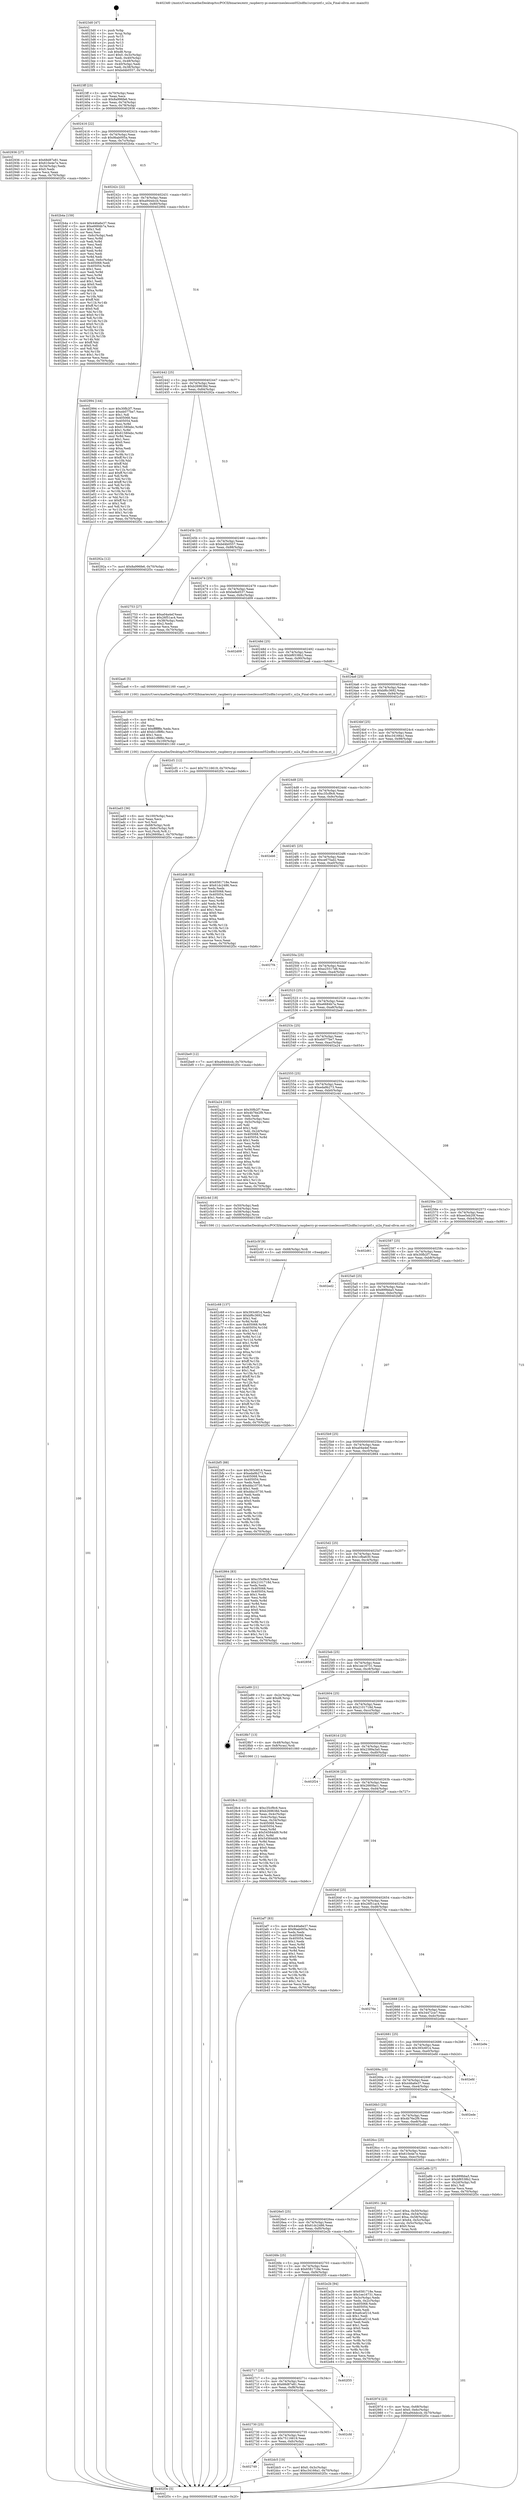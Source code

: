 digraph "0x4023d0" {
  label = "0x4023d0 (/mnt/c/Users/mathe/Desktop/tcc/POCII/binaries/extr_raspberry-pi-osexerciseslesson052xdfm1srcprintf.c_ui2a_Final-ollvm.out::main(0))"
  labelloc = "t"
  node[shape=record]

  Entry [label="",width=0.3,height=0.3,shape=circle,fillcolor=black,style=filled]
  "0x4023ff" [label="{
     0x4023ff [23]\l
     | [instrs]\l
     &nbsp;&nbsp;0x4023ff \<+3\>: mov -0x70(%rbp),%eax\l
     &nbsp;&nbsp;0x402402 \<+2\>: mov %eax,%ecx\l
     &nbsp;&nbsp;0x402404 \<+6\>: sub $0x8a996fe6,%ecx\l
     &nbsp;&nbsp;0x40240a \<+3\>: mov %eax,-0x74(%rbp)\l
     &nbsp;&nbsp;0x40240d \<+3\>: mov %ecx,-0x78(%rbp)\l
     &nbsp;&nbsp;0x402410 \<+6\>: je 0000000000402936 \<main+0x566\>\l
  }"]
  "0x402936" [label="{
     0x402936 [27]\l
     | [instrs]\l
     &nbsp;&nbsp;0x402936 \<+5\>: mov $0x68d87e81,%eax\l
     &nbsp;&nbsp;0x40293b \<+5\>: mov $0x610e4e7e,%ecx\l
     &nbsp;&nbsp;0x402940 \<+3\>: mov -0x34(%rbp),%edx\l
     &nbsp;&nbsp;0x402943 \<+3\>: cmp $0x0,%edx\l
     &nbsp;&nbsp;0x402946 \<+3\>: cmove %ecx,%eax\l
     &nbsp;&nbsp;0x402949 \<+3\>: mov %eax,-0x70(%rbp)\l
     &nbsp;&nbsp;0x40294c \<+5\>: jmp 0000000000402f3c \<main+0xb6c\>\l
  }"]
  "0x402416" [label="{
     0x402416 [22]\l
     | [instrs]\l
     &nbsp;&nbsp;0x402416 \<+5\>: jmp 000000000040241b \<main+0x4b\>\l
     &nbsp;&nbsp;0x40241b \<+3\>: mov -0x74(%rbp),%eax\l
     &nbsp;&nbsp;0x40241e \<+5\>: sub $0x9bab005a,%eax\l
     &nbsp;&nbsp;0x402423 \<+3\>: mov %eax,-0x7c(%rbp)\l
     &nbsp;&nbsp;0x402426 \<+6\>: je 0000000000402b4a \<main+0x77a\>\l
  }"]
  Exit [label="",width=0.3,height=0.3,shape=circle,fillcolor=black,style=filled,peripheries=2]
  "0x402b4a" [label="{
     0x402b4a [159]\l
     | [instrs]\l
     &nbsp;&nbsp;0x402b4a \<+5\>: mov $0x446a6e37,%eax\l
     &nbsp;&nbsp;0x402b4f \<+5\>: mov $0xe6684b7a,%ecx\l
     &nbsp;&nbsp;0x402b54 \<+2\>: mov $0x1,%dl\l
     &nbsp;&nbsp;0x402b56 \<+2\>: xor %esi,%esi\l
     &nbsp;&nbsp;0x402b58 \<+3\>: mov -0x6c(%rbp),%edi\l
     &nbsp;&nbsp;0x402b5b \<+3\>: mov %esi,%r8d\l
     &nbsp;&nbsp;0x402b5e \<+3\>: sub %edi,%r8d\l
     &nbsp;&nbsp;0x402b61 \<+2\>: mov %esi,%edi\l
     &nbsp;&nbsp;0x402b63 \<+3\>: sub $0x1,%edi\l
     &nbsp;&nbsp;0x402b66 \<+3\>: add %edi,%r8d\l
     &nbsp;&nbsp;0x402b69 \<+2\>: mov %esi,%edi\l
     &nbsp;&nbsp;0x402b6b \<+3\>: sub %r8d,%edi\l
     &nbsp;&nbsp;0x402b6e \<+3\>: mov %edi,-0x6c(%rbp)\l
     &nbsp;&nbsp;0x402b71 \<+7\>: mov 0x405068,%edi\l
     &nbsp;&nbsp;0x402b78 \<+8\>: mov 0x405054,%r8d\l
     &nbsp;&nbsp;0x402b80 \<+3\>: sub $0x1,%esi\l
     &nbsp;&nbsp;0x402b83 \<+3\>: mov %edi,%r9d\l
     &nbsp;&nbsp;0x402b86 \<+3\>: add %esi,%r9d\l
     &nbsp;&nbsp;0x402b89 \<+4\>: imul %r9d,%edi\l
     &nbsp;&nbsp;0x402b8d \<+3\>: and $0x1,%edi\l
     &nbsp;&nbsp;0x402b90 \<+3\>: cmp $0x0,%edi\l
     &nbsp;&nbsp;0x402b93 \<+4\>: sete %r10b\l
     &nbsp;&nbsp;0x402b97 \<+4\>: cmp $0xa,%r8d\l
     &nbsp;&nbsp;0x402b9b \<+4\>: setl %r11b\l
     &nbsp;&nbsp;0x402b9f \<+3\>: mov %r10b,%bl\l
     &nbsp;&nbsp;0x402ba2 \<+3\>: xor $0xff,%bl\l
     &nbsp;&nbsp;0x402ba5 \<+3\>: mov %r11b,%r14b\l
     &nbsp;&nbsp;0x402ba8 \<+4\>: xor $0xff,%r14b\l
     &nbsp;&nbsp;0x402bac \<+3\>: xor $0x0,%dl\l
     &nbsp;&nbsp;0x402baf \<+3\>: mov %bl,%r15b\l
     &nbsp;&nbsp;0x402bb2 \<+4\>: and $0x0,%r15b\l
     &nbsp;&nbsp;0x402bb6 \<+3\>: and %dl,%r10b\l
     &nbsp;&nbsp;0x402bb9 \<+3\>: mov %r14b,%r12b\l
     &nbsp;&nbsp;0x402bbc \<+4\>: and $0x0,%r12b\l
     &nbsp;&nbsp;0x402bc0 \<+3\>: and %dl,%r11b\l
     &nbsp;&nbsp;0x402bc3 \<+3\>: or %r10b,%r15b\l
     &nbsp;&nbsp;0x402bc6 \<+3\>: or %r11b,%r12b\l
     &nbsp;&nbsp;0x402bc9 \<+3\>: xor %r12b,%r15b\l
     &nbsp;&nbsp;0x402bcc \<+3\>: or %r14b,%bl\l
     &nbsp;&nbsp;0x402bcf \<+3\>: xor $0xff,%bl\l
     &nbsp;&nbsp;0x402bd2 \<+3\>: or $0x0,%dl\l
     &nbsp;&nbsp;0x402bd5 \<+2\>: and %dl,%bl\l
     &nbsp;&nbsp;0x402bd7 \<+3\>: or %bl,%r15b\l
     &nbsp;&nbsp;0x402bda \<+4\>: test $0x1,%r15b\l
     &nbsp;&nbsp;0x402bde \<+3\>: cmovne %ecx,%eax\l
     &nbsp;&nbsp;0x402be1 \<+3\>: mov %eax,-0x70(%rbp)\l
     &nbsp;&nbsp;0x402be4 \<+5\>: jmp 0000000000402f3c \<main+0xb6c\>\l
  }"]
  "0x40242c" [label="{
     0x40242c [22]\l
     | [instrs]\l
     &nbsp;&nbsp;0x40242c \<+5\>: jmp 0000000000402431 \<main+0x61\>\l
     &nbsp;&nbsp;0x402431 \<+3\>: mov -0x74(%rbp),%eax\l
     &nbsp;&nbsp;0x402434 \<+5\>: sub $0xa944dccb,%eax\l
     &nbsp;&nbsp;0x402439 \<+3\>: mov %eax,-0x80(%rbp)\l
     &nbsp;&nbsp;0x40243c \<+6\>: je 0000000000402994 \<main+0x5c4\>\l
  }"]
  "0x402749" [label="{
     0x402749\l
  }", style=dashed]
  "0x402994" [label="{
     0x402994 [144]\l
     | [instrs]\l
     &nbsp;&nbsp;0x402994 \<+5\>: mov $0x30fb2f7,%eax\l
     &nbsp;&nbsp;0x402999 \<+5\>: mov $0xeb077be7,%ecx\l
     &nbsp;&nbsp;0x40299e \<+2\>: mov $0x1,%dl\l
     &nbsp;&nbsp;0x4029a0 \<+7\>: mov 0x405068,%esi\l
     &nbsp;&nbsp;0x4029a7 \<+7\>: mov 0x405054,%edi\l
     &nbsp;&nbsp;0x4029ae \<+3\>: mov %esi,%r8d\l
     &nbsp;&nbsp;0x4029b1 \<+7\>: sub $0x61580ebc,%r8d\l
     &nbsp;&nbsp;0x4029b8 \<+4\>: sub $0x1,%r8d\l
     &nbsp;&nbsp;0x4029bc \<+7\>: add $0x61580ebc,%r8d\l
     &nbsp;&nbsp;0x4029c3 \<+4\>: imul %r8d,%esi\l
     &nbsp;&nbsp;0x4029c7 \<+3\>: and $0x1,%esi\l
     &nbsp;&nbsp;0x4029ca \<+3\>: cmp $0x0,%esi\l
     &nbsp;&nbsp;0x4029cd \<+4\>: sete %r9b\l
     &nbsp;&nbsp;0x4029d1 \<+3\>: cmp $0xa,%edi\l
     &nbsp;&nbsp;0x4029d4 \<+4\>: setl %r10b\l
     &nbsp;&nbsp;0x4029d8 \<+3\>: mov %r9b,%r11b\l
     &nbsp;&nbsp;0x4029db \<+4\>: xor $0xff,%r11b\l
     &nbsp;&nbsp;0x4029df \<+3\>: mov %r10b,%bl\l
     &nbsp;&nbsp;0x4029e2 \<+3\>: xor $0xff,%bl\l
     &nbsp;&nbsp;0x4029e5 \<+3\>: xor $0x1,%dl\l
     &nbsp;&nbsp;0x4029e8 \<+3\>: mov %r11b,%r14b\l
     &nbsp;&nbsp;0x4029eb \<+4\>: and $0xff,%r14b\l
     &nbsp;&nbsp;0x4029ef \<+3\>: and %dl,%r9b\l
     &nbsp;&nbsp;0x4029f2 \<+3\>: mov %bl,%r15b\l
     &nbsp;&nbsp;0x4029f5 \<+4\>: and $0xff,%r15b\l
     &nbsp;&nbsp;0x4029f9 \<+3\>: and %dl,%r10b\l
     &nbsp;&nbsp;0x4029fc \<+3\>: or %r9b,%r14b\l
     &nbsp;&nbsp;0x4029ff \<+3\>: or %r10b,%r15b\l
     &nbsp;&nbsp;0x402a02 \<+3\>: xor %r15b,%r14b\l
     &nbsp;&nbsp;0x402a05 \<+3\>: or %bl,%r11b\l
     &nbsp;&nbsp;0x402a08 \<+4\>: xor $0xff,%r11b\l
     &nbsp;&nbsp;0x402a0c \<+3\>: or $0x1,%dl\l
     &nbsp;&nbsp;0x402a0f \<+3\>: and %dl,%r11b\l
     &nbsp;&nbsp;0x402a12 \<+3\>: or %r11b,%r14b\l
     &nbsp;&nbsp;0x402a15 \<+4\>: test $0x1,%r14b\l
     &nbsp;&nbsp;0x402a19 \<+3\>: cmovne %ecx,%eax\l
     &nbsp;&nbsp;0x402a1c \<+3\>: mov %eax,-0x70(%rbp)\l
     &nbsp;&nbsp;0x402a1f \<+5\>: jmp 0000000000402f3c \<main+0xb6c\>\l
  }"]
  "0x402442" [label="{
     0x402442 [25]\l
     | [instrs]\l
     &nbsp;&nbsp;0x402442 \<+5\>: jmp 0000000000402447 \<main+0x77\>\l
     &nbsp;&nbsp;0x402447 \<+3\>: mov -0x74(%rbp),%eax\l
     &nbsp;&nbsp;0x40244a \<+5\>: sub $0xb269638d,%eax\l
     &nbsp;&nbsp;0x40244f \<+6\>: mov %eax,-0x84(%rbp)\l
     &nbsp;&nbsp;0x402455 \<+6\>: je 000000000040292a \<main+0x55a\>\l
  }"]
  "0x402dc5" [label="{
     0x402dc5 [19]\l
     | [instrs]\l
     &nbsp;&nbsp;0x402dc5 \<+7\>: movl $0x0,-0x3c(%rbp)\l
     &nbsp;&nbsp;0x402dcc \<+7\>: movl $0xc34166a1,-0x70(%rbp)\l
     &nbsp;&nbsp;0x402dd3 \<+5\>: jmp 0000000000402f3c \<main+0xb6c\>\l
  }"]
  "0x40292a" [label="{
     0x40292a [12]\l
     | [instrs]\l
     &nbsp;&nbsp;0x40292a \<+7\>: movl $0x8a996fe6,-0x70(%rbp)\l
     &nbsp;&nbsp;0x402931 \<+5\>: jmp 0000000000402f3c \<main+0xb6c\>\l
  }"]
  "0x40245b" [label="{
     0x40245b [25]\l
     | [instrs]\l
     &nbsp;&nbsp;0x40245b \<+5\>: jmp 0000000000402460 \<main+0x90\>\l
     &nbsp;&nbsp;0x402460 \<+3\>: mov -0x74(%rbp),%eax\l
     &nbsp;&nbsp;0x402463 \<+5\>: sub $0xbd4b0557,%eax\l
     &nbsp;&nbsp;0x402468 \<+6\>: mov %eax,-0x88(%rbp)\l
     &nbsp;&nbsp;0x40246e \<+6\>: je 0000000000402753 \<main+0x383\>\l
  }"]
  "0x402730" [label="{
     0x402730 [25]\l
     | [instrs]\l
     &nbsp;&nbsp;0x402730 \<+5\>: jmp 0000000000402735 \<main+0x365\>\l
     &nbsp;&nbsp;0x402735 \<+3\>: mov -0x74(%rbp),%eax\l
     &nbsp;&nbsp;0x402738 \<+5\>: sub $0x75116619,%eax\l
     &nbsp;&nbsp;0x40273d \<+6\>: mov %eax,-0xfc(%rbp)\l
     &nbsp;&nbsp;0x402743 \<+6\>: je 0000000000402dc5 \<main+0x9f5\>\l
  }"]
  "0x402753" [label="{
     0x402753 [27]\l
     | [instrs]\l
     &nbsp;&nbsp;0x402753 \<+5\>: mov $0xa04a4ef,%eax\l
     &nbsp;&nbsp;0x402758 \<+5\>: mov $0x26f51ac4,%ecx\l
     &nbsp;&nbsp;0x40275d \<+3\>: mov -0x38(%rbp),%edx\l
     &nbsp;&nbsp;0x402760 \<+3\>: cmp $0x2,%edx\l
     &nbsp;&nbsp;0x402763 \<+3\>: cmovne %ecx,%eax\l
     &nbsp;&nbsp;0x402766 \<+3\>: mov %eax,-0x70(%rbp)\l
     &nbsp;&nbsp;0x402769 \<+5\>: jmp 0000000000402f3c \<main+0xb6c\>\l
  }"]
  "0x402474" [label="{
     0x402474 [25]\l
     | [instrs]\l
     &nbsp;&nbsp;0x402474 \<+5\>: jmp 0000000000402479 \<main+0xa9\>\l
     &nbsp;&nbsp;0x402479 \<+3\>: mov -0x74(%rbp),%eax\l
     &nbsp;&nbsp;0x40247c \<+5\>: sub $0xbefed537,%eax\l
     &nbsp;&nbsp;0x402481 \<+6\>: mov %eax,-0x8c(%rbp)\l
     &nbsp;&nbsp;0x402487 \<+6\>: je 0000000000402d09 \<main+0x939\>\l
  }"]
  "0x402f3c" [label="{
     0x402f3c [5]\l
     | [instrs]\l
     &nbsp;&nbsp;0x402f3c \<+5\>: jmp 00000000004023ff \<main+0x2f\>\l
  }"]
  "0x4023d0" [label="{
     0x4023d0 [47]\l
     | [instrs]\l
     &nbsp;&nbsp;0x4023d0 \<+1\>: push %rbp\l
     &nbsp;&nbsp;0x4023d1 \<+3\>: mov %rsp,%rbp\l
     &nbsp;&nbsp;0x4023d4 \<+2\>: push %r15\l
     &nbsp;&nbsp;0x4023d6 \<+2\>: push %r14\l
     &nbsp;&nbsp;0x4023d8 \<+2\>: push %r13\l
     &nbsp;&nbsp;0x4023da \<+2\>: push %r12\l
     &nbsp;&nbsp;0x4023dc \<+1\>: push %rbx\l
     &nbsp;&nbsp;0x4023dd \<+7\>: sub $0xd8,%rsp\l
     &nbsp;&nbsp;0x4023e4 \<+7\>: movl $0x0,-0x3c(%rbp)\l
     &nbsp;&nbsp;0x4023eb \<+3\>: mov %edi,-0x40(%rbp)\l
     &nbsp;&nbsp;0x4023ee \<+4\>: mov %rsi,-0x48(%rbp)\l
     &nbsp;&nbsp;0x4023f2 \<+3\>: mov -0x40(%rbp),%edi\l
     &nbsp;&nbsp;0x4023f5 \<+3\>: mov %edi,-0x38(%rbp)\l
     &nbsp;&nbsp;0x4023f8 \<+7\>: movl $0xbd4b0557,-0x70(%rbp)\l
  }"]
  "0x402cfd" [label="{
     0x402cfd\l
  }", style=dashed]
  "0x402d09" [label="{
     0x402d09\l
  }", style=dashed]
  "0x40248d" [label="{
     0x40248d [25]\l
     | [instrs]\l
     &nbsp;&nbsp;0x40248d \<+5\>: jmp 0000000000402492 \<main+0xc2\>\l
     &nbsp;&nbsp;0x402492 \<+3\>: mov -0x74(%rbp),%eax\l
     &nbsp;&nbsp;0x402495 \<+5\>: sub $0xbf6538b2,%eax\l
     &nbsp;&nbsp;0x40249a \<+6\>: mov %eax,-0x90(%rbp)\l
     &nbsp;&nbsp;0x4024a0 \<+6\>: je 0000000000402aa6 \<main+0x6d6\>\l
  }"]
  "0x402717" [label="{
     0x402717 [25]\l
     | [instrs]\l
     &nbsp;&nbsp;0x402717 \<+5\>: jmp 000000000040271c \<main+0x34c\>\l
     &nbsp;&nbsp;0x40271c \<+3\>: mov -0x74(%rbp),%eax\l
     &nbsp;&nbsp;0x40271f \<+5\>: sub $0x68d87e81,%eax\l
     &nbsp;&nbsp;0x402724 \<+6\>: mov %eax,-0xf8(%rbp)\l
     &nbsp;&nbsp;0x40272a \<+6\>: je 0000000000402cfd \<main+0x92d\>\l
  }"]
  "0x402aa6" [label="{
     0x402aa6 [5]\l
     | [instrs]\l
     &nbsp;&nbsp;0x402aa6 \<+5\>: call 0000000000401160 \<next_i\>\l
     | [calls]\l
     &nbsp;&nbsp;0x401160 \{100\} (/mnt/c/Users/mathe/Desktop/tcc/POCII/binaries/extr_raspberry-pi-osexerciseslesson052xdfm1srcprintf.c_ui2a_Final-ollvm.out::next_i)\l
  }"]
  "0x4024a6" [label="{
     0x4024a6 [25]\l
     | [instrs]\l
     &nbsp;&nbsp;0x4024a6 \<+5\>: jmp 00000000004024ab \<main+0xdb\>\l
     &nbsp;&nbsp;0x4024ab \<+3\>: mov -0x74(%rbp),%eax\l
     &nbsp;&nbsp;0x4024ae \<+5\>: sub $0xbf6c3692,%eax\l
     &nbsp;&nbsp;0x4024b3 \<+6\>: mov %eax,-0x94(%rbp)\l
     &nbsp;&nbsp;0x4024b9 \<+6\>: je 0000000000402cf1 \<main+0x921\>\l
  }"]
  "0x402f35" [label="{
     0x402f35\l
  }", style=dashed]
  "0x402cf1" [label="{
     0x402cf1 [12]\l
     | [instrs]\l
     &nbsp;&nbsp;0x402cf1 \<+7\>: movl $0x75116619,-0x70(%rbp)\l
     &nbsp;&nbsp;0x402cf8 \<+5\>: jmp 0000000000402f3c \<main+0xb6c\>\l
  }"]
  "0x4024bf" [label="{
     0x4024bf [25]\l
     | [instrs]\l
     &nbsp;&nbsp;0x4024bf \<+5\>: jmp 00000000004024c4 \<main+0xf4\>\l
     &nbsp;&nbsp;0x4024c4 \<+3\>: mov -0x74(%rbp),%eax\l
     &nbsp;&nbsp;0x4024c7 \<+5\>: sub $0xc34166a1,%eax\l
     &nbsp;&nbsp;0x4024cc \<+6\>: mov %eax,-0x98(%rbp)\l
     &nbsp;&nbsp;0x4024d2 \<+6\>: je 0000000000402dd8 \<main+0xa08\>\l
  }"]
  "0x4026fe" [label="{
     0x4026fe [25]\l
     | [instrs]\l
     &nbsp;&nbsp;0x4026fe \<+5\>: jmp 0000000000402703 \<main+0x333\>\l
     &nbsp;&nbsp;0x402703 \<+3\>: mov -0x74(%rbp),%eax\l
     &nbsp;&nbsp;0x402706 \<+5\>: sub $0x6581718e,%eax\l
     &nbsp;&nbsp;0x40270b \<+6\>: mov %eax,-0xf4(%rbp)\l
     &nbsp;&nbsp;0x402711 \<+6\>: je 0000000000402f35 \<main+0xb65\>\l
  }"]
  "0x402dd8" [label="{
     0x402dd8 [83]\l
     | [instrs]\l
     &nbsp;&nbsp;0x402dd8 \<+5\>: mov $0x6581718e,%eax\l
     &nbsp;&nbsp;0x402ddd \<+5\>: mov $0x61dc2486,%ecx\l
     &nbsp;&nbsp;0x402de2 \<+2\>: xor %edx,%edx\l
     &nbsp;&nbsp;0x402de4 \<+7\>: mov 0x405068,%esi\l
     &nbsp;&nbsp;0x402deb \<+7\>: mov 0x405054,%edi\l
     &nbsp;&nbsp;0x402df2 \<+3\>: sub $0x1,%edx\l
     &nbsp;&nbsp;0x402df5 \<+3\>: mov %esi,%r8d\l
     &nbsp;&nbsp;0x402df8 \<+3\>: add %edx,%r8d\l
     &nbsp;&nbsp;0x402dfb \<+4\>: imul %r8d,%esi\l
     &nbsp;&nbsp;0x402dff \<+3\>: and $0x1,%esi\l
     &nbsp;&nbsp;0x402e02 \<+3\>: cmp $0x0,%esi\l
     &nbsp;&nbsp;0x402e05 \<+4\>: sete %r9b\l
     &nbsp;&nbsp;0x402e09 \<+3\>: cmp $0xa,%edi\l
     &nbsp;&nbsp;0x402e0c \<+4\>: setl %r10b\l
     &nbsp;&nbsp;0x402e10 \<+3\>: mov %r9b,%r11b\l
     &nbsp;&nbsp;0x402e13 \<+3\>: and %r10b,%r11b\l
     &nbsp;&nbsp;0x402e16 \<+3\>: xor %r10b,%r9b\l
     &nbsp;&nbsp;0x402e19 \<+3\>: or %r9b,%r11b\l
     &nbsp;&nbsp;0x402e1c \<+4\>: test $0x1,%r11b\l
     &nbsp;&nbsp;0x402e20 \<+3\>: cmovne %ecx,%eax\l
     &nbsp;&nbsp;0x402e23 \<+3\>: mov %eax,-0x70(%rbp)\l
     &nbsp;&nbsp;0x402e26 \<+5\>: jmp 0000000000402f3c \<main+0xb6c\>\l
  }"]
  "0x4024d8" [label="{
     0x4024d8 [25]\l
     | [instrs]\l
     &nbsp;&nbsp;0x4024d8 \<+5\>: jmp 00000000004024dd \<main+0x10d\>\l
     &nbsp;&nbsp;0x4024dd \<+3\>: mov -0x74(%rbp),%eax\l
     &nbsp;&nbsp;0x4024e0 \<+5\>: sub $0xc35cf9c6,%eax\l
     &nbsp;&nbsp;0x4024e5 \<+6\>: mov %eax,-0x9c(%rbp)\l
     &nbsp;&nbsp;0x4024eb \<+6\>: je 0000000000402eb6 \<main+0xae6\>\l
  }"]
  "0x402e2b" [label="{
     0x402e2b [94]\l
     | [instrs]\l
     &nbsp;&nbsp;0x402e2b \<+5\>: mov $0x6581718e,%eax\l
     &nbsp;&nbsp;0x402e30 \<+5\>: mov $0x1ee16731,%ecx\l
     &nbsp;&nbsp;0x402e35 \<+3\>: mov -0x3c(%rbp),%edx\l
     &nbsp;&nbsp;0x402e38 \<+3\>: mov %edx,-0x2c(%rbp)\l
     &nbsp;&nbsp;0x402e3b \<+7\>: mov 0x405068,%edx\l
     &nbsp;&nbsp;0x402e42 \<+7\>: mov 0x405054,%esi\l
     &nbsp;&nbsp;0x402e49 \<+2\>: mov %edx,%edi\l
     &nbsp;&nbsp;0x402e4b \<+6\>: add $0xa6caf21d,%edi\l
     &nbsp;&nbsp;0x402e51 \<+3\>: sub $0x1,%edi\l
     &nbsp;&nbsp;0x402e54 \<+6\>: sub $0xa6caf21d,%edi\l
     &nbsp;&nbsp;0x402e5a \<+3\>: imul %edi,%edx\l
     &nbsp;&nbsp;0x402e5d \<+3\>: and $0x1,%edx\l
     &nbsp;&nbsp;0x402e60 \<+3\>: cmp $0x0,%edx\l
     &nbsp;&nbsp;0x402e63 \<+4\>: sete %r8b\l
     &nbsp;&nbsp;0x402e67 \<+3\>: cmp $0xa,%esi\l
     &nbsp;&nbsp;0x402e6a \<+4\>: setl %r9b\l
     &nbsp;&nbsp;0x402e6e \<+3\>: mov %r8b,%r10b\l
     &nbsp;&nbsp;0x402e71 \<+3\>: and %r9b,%r10b\l
     &nbsp;&nbsp;0x402e74 \<+3\>: xor %r9b,%r8b\l
     &nbsp;&nbsp;0x402e77 \<+3\>: or %r8b,%r10b\l
     &nbsp;&nbsp;0x402e7a \<+4\>: test $0x1,%r10b\l
     &nbsp;&nbsp;0x402e7e \<+3\>: cmovne %ecx,%eax\l
     &nbsp;&nbsp;0x402e81 \<+3\>: mov %eax,-0x70(%rbp)\l
     &nbsp;&nbsp;0x402e84 \<+5\>: jmp 0000000000402f3c \<main+0xb6c\>\l
  }"]
  "0x402eb6" [label="{
     0x402eb6\l
  }", style=dashed]
  "0x4024f1" [label="{
     0x4024f1 [25]\l
     | [instrs]\l
     &nbsp;&nbsp;0x4024f1 \<+5\>: jmp 00000000004024f6 \<main+0x126\>\l
     &nbsp;&nbsp;0x4024f6 \<+3\>: mov -0x74(%rbp),%eax\l
     &nbsp;&nbsp;0x4024f9 \<+5\>: sub $0xce675ad2,%eax\l
     &nbsp;&nbsp;0x4024fe \<+6\>: mov %eax,-0xa0(%rbp)\l
     &nbsp;&nbsp;0x402504 \<+6\>: je 00000000004027f4 \<main+0x424\>\l
  }"]
  "0x402c68" [label="{
     0x402c68 [137]\l
     | [instrs]\l
     &nbsp;&nbsp;0x402c68 \<+5\>: mov $0x393c6f14,%edx\l
     &nbsp;&nbsp;0x402c6d \<+5\>: mov $0xbf6c3692,%esi\l
     &nbsp;&nbsp;0x402c72 \<+2\>: mov $0x1,%al\l
     &nbsp;&nbsp;0x402c74 \<+3\>: xor %r8d,%r8d\l
     &nbsp;&nbsp;0x402c77 \<+8\>: mov 0x405068,%r9d\l
     &nbsp;&nbsp;0x402c7f \<+8\>: mov 0x405054,%r10d\l
     &nbsp;&nbsp;0x402c87 \<+4\>: sub $0x1,%r8d\l
     &nbsp;&nbsp;0x402c8b \<+3\>: mov %r9d,%r11d\l
     &nbsp;&nbsp;0x402c8e \<+3\>: add %r8d,%r11d\l
     &nbsp;&nbsp;0x402c91 \<+4\>: imul %r11d,%r9d\l
     &nbsp;&nbsp;0x402c95 \<+4\>: and $0x1,%r9d\l
     &nbsp;&nbsp;0x402c99 \<+4\>: cmp $0x0,%r9d\l
     &nbsp;&nbsp;0x402c9d \<+3\>: sete %bl\l
     &nbsp;&nbsp;0x402ca0 \<+4\>: cmp $0xa,%r10d\l
     &nbsp;&nbsp;0x402ca4 \<+4\>: setl %r14b\l
     &nbsp;&nbsp;0x402ca8 \<+3\>: mov %bl,%r15b\l
     &nbsp;&nbsp;0x402cab \<+4\>: xor $0xff,%r15b\l
     &nbsp;&nbsp;0x402caf \<+3\>: mov %r14b,%r12b\l
     &nbsp;&nbsp;0x402cb2 \<+4\>: xor $0xff,%r12b\l
     &nbsp;&nbsp;0x402cb6 \<+2\>: xor $0x1,%al\l
     &nbsp;&nbsp;0x402cb8 \<+3\>: mov %r15b,%r13b\l
     &nbsp;&nbsp;0x402cbb \<+4\>: and $0xff,%r13b\l
     &nbsp;&nbsp;0x402cbf \<+2\>: and %al,%bl\l
     &nbsp;&nbsp;0x402cc1 \<+3\>: mov %r12b,%cl\l
     &nbsp;&nbsp;0x402cc4 \<+3\>: and $0xff,%cl\l
     &nbsp;&nbsp;0x402cc7 \<+3\>: and %al,%r14b\l
     &nbsp;&nbsp;0x402cca \<+3\>: or %bl,%r13b\l
     &nbsp;&nbsp;0x402ccd \<+3\>: or %r14b,%cl\l
     &nbsp;&nbsp;0x402cd0 \<+3\>: xor %cl,%r13b\l
     &nbsp;&nbsp;0x402cd3 \<+3\>: or %r12b,%r15b\l
     &nbsp;&nbsp;0x402cd6 \<+4\>: xor $0xff,%r15b\l
     &nbsp;&nbsp;0x402cda \<+2\>: or $0x1,%al\l
     &nbsp;&nbsp;0x402cdc \<+3\>: and %al,%r15b\l
     &nbsp;&nbsp;0x402cdf \<+3\>: or %r15b,%r13b\l
     &nbsp;&nbsp;0x402ce2 \<+4\>: test $0x1,%r13b\l
     &nbsp;&nbsp;0x402ce6 \<+3\>: cmovne %esi,%edx\l
     &nbsp;&nbsp;0x402ce9 \<+3\>: mov %edx,-0x70(%rbp)\l
     &nbsp;&nbsp;0x402cec \<+5\>: jmp 0000000000402f3c \<main+0xb6c\>\l
  }"]
  "0x4027f4" [label="{
     0x4027f4\l
  }", style=dashed]
  "0x40250a" [label="{
     0x40250a [25]\l
     | [instrs]\l
     &nbsp;&nbsp;0x40250a \<+5\>: jmp 000000000040250f \<main+0x13f\>\l
     &nbsp;&nbsp;0x40250f \<+3\>: mov -0x74(%rbp),%eax\l
     &nbsp;&nbsp;0x402512 \<+5\>: sub $0xe25517d6,%eax\l
     &nbsp;&nbsp;0x402517 \<+6\>: mov %eax,-0xa4(%rbp)\l
     &nbsp;&nbsp;0x40251d \<+6\>: je 0000000000402db9 \<main+0x9e9\>\l
  }"]
  "0x402c5f" [label="{
     0x402c5f [9]\l
     | [instrs]\l
     &nbsp;&nbsp;0x402c5f \<+4\>: mov -0x68(%rbp),%rdi\l
     &nbsp;&nbsp;0x402c63 \<+5\>: call 0000000000401030 \<free@plt\>\l
     | [calls]\l
     &nbsp;&nbsp;0x401030 \{1\} (unknown)\l
  }"]
  "0x402db9" [label="{
     0x402db9\l
  }", style=dashed]
  "0x402523" [label="{
     0x402523 [25]\l
     | [instrs]\l
     &nbsp;&nbsp;0x402523 \<+5\>: jmp 0000000000402528 \<main+0x158\>\l
     &nbsp;&nbsp;0x402528 \<+3\>: mov -0x74(%rbp),%eax\l
     &nbsp;&nbsp;0x40252b \<+5\>: sub $0xe6684b7a,%eax\l
     &nbsp;&nbsp;0x402530 \<+6\>: mov %eax,-0xa8(%rbp)\l
     &nbsp;&nbsp;0x402536 \<+6\>: je 0000000000402be9 \<main+0x819\>\l
  }"]
  "0x402ad3" [label="{
     0x402ad3 [36]\l
     | [instrs]\l
     &nbsp;&nbsp;0x402ad3 \<+6\>: mov -0x100(%rbp),%ecx\l
     &nbsp;&nbsp;0x402ad9 \<+3\>: imul %eax,%ecx\l
     &nbsp;&nbsp;0x402adc \<+3\>: mov %cl,%sil\l
     &nbsp;&nbsp;0x402adf \<+4\>: mov -0x68(%rbp),%rdi\l
     &nbsp;&nbsp;0x402ae3 \<+4\>: movslq -0x6c(%rbp),%r8\l
     &nbsp;&nbsp;0x402ae7 \<+4\>: mov %sil,(%rdi,%r8,1)\l
     &nbsp;&nbsp;0x402aeb \<+7\>: movl $0x2660fac1,-0x70(%rbp)\l
     &nbsp;&nbsp;0x402af2 \<+5\>: jmp 0000000000402f3c \<main+0xb6c\>\l
  }"]
  "0x402be9" [label="{
     0x402be9 [12]\l
     | [instrs]\l
     &nbsp;&nbsp;0x402be9 \<+7\>: movl $0xa944dccb,-0x70(%rbp)\l
     &nbsp;&nbsp;0x402bf0 \<+5\>: jmp 0000000000402f3c \<main+0xb6c\>\l
  }"]
  "0x40253c" [label="{
     0x40253c [25]\l
     | [instrs]\l
     &nbsp;&nbsp;0x40253c \<+5\>: jmp 0000000000402541 \<main+0x171\>\l
     &nbsp;&nbsp;0x402541 \<+3\>: mov -0x74(%rbp),%eax\l
     &nbsp;&nbsp;0x402544 \<+5\>: sub $0xeb077be7,%eax\l
     &nbsp;&nbsp;0x402549 \<+6\>: mov %eax,-0xac(%rbp)\l
     &nbsp;&nbsp;0x40254f \<+6\>: je 0000000000402a24 \<main+0x654\>\l
  }"]
  "0x402aab" [label="{
     0x402aab [40]\l
     | [instrs]\l
     &nbsp;&nbsp;0x402aab \<+5\>: mov $0x2,%ecx\l
     &nbsp;&nbsp;0x402ab0 \<+1\>: cltd\l
     &nbsp;&nbsp;0x402ab1 \<+2\>: idiv %ecx\l
     &nbsp;&nbsp;0x402ab3 \<+6\>: imul $0xfffffffe,%edx,%ecx\l
     &nbsp;&nbsp;0x402ab9 \<+6\>: add $0xb1cf8f6c,%ecx\l
     &nbsp;&nbsp;0x402abf \<+3\>: add $0x1,%ecx\l
     &nbsp;&nbsp;0x402ac2 \<+6\>: sub $0xb1cf8f6c,%ecx\l
     &nbsp;&nbsp;0x402ac8 \<+6\>: mov %ecx,-0x100(%rbp)\l
     &nbsp;&nbsp;0x402ace \<+5\>: call 0000000000401160 \<next_i\>\l
     | [calls]\l
     &nbsp;&nbsp;0x401160 \{100\} (/mnt/c/Users/mathe/Desktop/tcc/POCII/binaries/extr_raspberry-pi-osexerciseslesson052xdfm1srcprintf.c_ui2a_Final-ollvm.out::next_i)\l
  }"]
  "0x402a24" [label="{
     0x402a24 [103]\l
     | [instrs]\l
     &nbsp;&nbsp;0x402a24 \<+5\>: mov $0x30fb2f7,%eax\l
     &nbsp;&nbsp;0x402a29 \<+5\>: mov $0x4b76e2f9,%ecx\l
     &nbsp;&nbsp;0x402a2e \<+2\>: xor %edx,%edx\l
     &nbsp;&nbsp;0x402a30 \<+3\>: mov -0x6c(%rbp),%esi\l
     &nbsp;&nbsp;0x402a33 \<+3\>: cmp -0x5c(%rbp),%esi\l
     &nbsp;&nbsp;0x402a36 \<+4\>: setl %dil\l
     &nbsp;&nbsp;0x402a3a \<+4\>: and $0x1,%dil\l
     &nbsp;&nbsp;0x402a3e \<+4\>: mov %dil,-0x2d(%rbp)\l
     &nbsp;&nbsp;0x402a42 \<+7\>: mov 0x405068,%esi\l
     &nbsp;&nbsp;0x402a49 \<+8\>: mov 0x405054,%r8d\l
     &nbsp;&nbsp;0x402a51 \<+3\>: sub $0x1,%edx\l
     &nbsp;&nbsp;0x402a54 \<+3\>: mov %esi,%r9d\l
     &nbsp;&nbsp;0x402a57 \<+3\>: add %edx,%r9d\l
     &nbsp;&nbsp;0x402a5a \<+4\>: imul %r9d,%esi\l
     &nbsp;&nbsp;0x402a5e \<+3\>: and $0x1,%esi\l
     &nbsp;&nbsp;0x402a61 \<+3\>: cmp $0x0,%esi\l
     &nbsp;&nbsp;0x402a64 \<+4\>: sete %dil\l
     &nbsp;&nbsp;0x402a68 \<+4\>: cmp $0xa,%r8d\l
     &nbsp;&nbsp;0x402a6c \<+4\>: setl %r10b\l
     &nbsp;&nbsp;0x402a70 \<+3\>: mov %dil,%r11b\l
     &nbsp;&nbsp;0x402a73 \<+3\>: and %r10b,%r11b\l
     &nbsp;&nbsp;0x402a76 \<+3\>: xor %r10b,%dil\l
     &nbsp;&nbsp;0x402a79 \<+3\>: or %dil,%r11b\l
     &nbsp;&nbsp;0x402a7c \<+4\>: test $0x1,%r11b\l
     &nbsp;&nbsp;0x402a80 \<+3\>: cmovne %ecx,%eax\l
     &nbsp;&nbsp;0x402a83 \<+3\>: mov %eax,-0x70(%rbp)\l
     &nbsp;&nbsp;0x402a86 \<+5\>: jmp 0000000000402f3c \<main+0xb6c\>\l
  }"]
  "0x402555" [label="{
     0x402555 [25]\l
     | [instrs]\l
     &nbsp;&nbsp;0x402555 \<+5\>: jmp 000000000040255a \<main+0x18a\>\l
     &nbsp;&nbsp;0x40255a \<+3\>: mov -0x74(%rbp),%eax\l
     &nbsp;&nbsp;0x40255d \<+5\>: sub $0xeda9b273,%eax\l
     &nbsp;&nbsp;0x402562 \<+6\>: mov %eax,-0xb0(%rbp)\l
     &nbsp;&nbsp;0x402568 \<+6\>: je 0000000000402c4d \<main+0x87d\>\l
  }"]
  "0x40297d" [label="{
     0x40297d [23]\l
     | [instrs]\l
     &nbsp;&nbsp;0x40297d \<+4\>: mov %rax,-0x68(%rbp)\l
     &nbsp;&nbsp;0x402981 \<+7\>: movl $0x0,-0x6c(%rbp)\l
     &nbsp;&nbsp;0x402988 \<+7\>: movl $0xa944dccb,-0x70(%rbp)\l
     &nbsp;&nbsp;0x40298f \<+5\>: jmp 0000000000402f3c \<main+0xb6c\>\l
  }"]
  "0x402c4d" [label="{
     0x402c4d [18]\l
     | [instrs]\l
     &nbsp;&nbsp;0x402c4d \<+3\>: mov -0x50(%rbp),%edi\l
     &nbsp;&nbsp;0x402c50 \<+3\>: mov -0x54(%rbp),%esi\l
     &nbsp;&nbsp;0x402c53 \<+3\>: mov -0x58(%rbp),%edx\l
     &nbsp;&nbsp;0x402c56 \<+4\>: mov -0x68(%rbp),%rcx\l
     &nbsp;&nbsp;0x402c5a \<+5\>: call 0000000000401590 \<ui2a\>\l
     | [calls]\l
     &nbsp;&nbsp;0x401590 \{1\} (/mnt/c/Users/mathe/Desktop/tcc/POCII/binaries/extr_raspberry-pi-osexerciseslesson052xdfm1srcprintf.c_ui2a_Final-ollvm.out::ui2a)\l
  }"]
  "0x40256e" [label="{
     0x40256e [25]\l
     | [instrs]\l
     &nbsp;&nbsp;0x40256e \<+5\>: jmp 0000000000402573 \<main+0x1a3\>\l
     &nbsp;&nbsp;0x402573 \<+3\>: mov -0x74(%rbp),%eax\l
     &nbsp;&nbsp;0x402576 \<+5\>: sub $0xee5eb20f,%eax\l
     &nbsp;&nbsp;0x40257b \<+6\>: mov %eax,-0xb4(%rbp)\l
     &nbsp;&nbsp;0x402581 \<+6\>: je 0000000000402d61 \<main+0x991\>\l
  }"]
  "0x4026e5" [label="{
     0x4026e5 [25]\l
     | [instrs]\l
     &nbsp;&nbsp;0x4026e5 \<+5\>: jmp 00000000004026ea \<main+0x31a\>\l
     &nbsp;&nbsp;0x4026ea \<+3\>: mov -0x74(%rbp),%eax\l
     &nbsp;&nbsp;0x4026ed \<+5\>: sub $0x61dc2486,%eax\l
     &nbsp;&nbsp;0x4026f2 \<+6\>: mov %eax,-0xf0(%rbp)\l
     &nbsp;&nbsp;0x4026f8 \<+6\>: je 0000000000402e2b \<main+0xa5b\>\l
  }"]
  "0x402d61" [label="{
     0x402d61\l
  }", style=dashed]
  "0x402587" [label="{
     0x402587 [25]\l
     | [instrs]\l
     &nbsp;&nbsp;0x402587 \<+5\>: jmp 000000000040258c \<main+0x1bc\>\l
     &nbsp;&nbsp;0x40258c \<+3\>: mov -0x74(%rbp),%eax\l
     &nbsp;&nbsp;0x40258f \<+5\>: sub $0x30fb2f7,%eax\l
     &nbsp;&nbsp;0x402594 \<+6\>: mov %eax,-0xb8(%rbp)\l
     &nbsp;&nbsp;0x40259a \<+6\>: je 0000000000402ed2 \<main+0xb02\>\l
  }"]
  "0x402951" [label="{
     0x402951 [44]\l
     | [instrs]\l
     &nbsp;&nbsp;0x402951 \<+7\>: movl $0xa,-0x50(%rbp)\l
     &nbsp;&nbsp;0x402958 \<+7\>: movl $0xa,-0x54(%rbp)\l
     &nbsp;&nbsp;0x40295f \<+7\>: movl $0xa,-0x58(%rbp)\l
     &nbsp;&nbsp;0x402966 \<+7\>: movl $0x64,-0x5c(%rbp)\l
     &nbsp;&nbsp;0x40296d \<+4\>: movslq -0x5c(%rbp),%rax\l
     &nbsp;&nbsp;0x402971 \<+4\>: shl $0x0,%rax\l
     &nbsp;&nbsp;0x402975 \<+3\>: mov %rax,%rdi\l
     &nbsp;&nbsp;0x402978 \<+5\>: call 0000000000401050 \<malloc@plt\>\l
     | [calls]\l
     &nbsp;&nbsp;0x401050 \{1\} (unknown)\l
  }"]
  "0x402ed2" [label="{
     0x402ed2\l
  }", style=dashed]
  "0x4025a0" [label="{
     0x4025a0 [25]\l
     | [instrs]\l
     &nbsp;&nbsp;0x4025a0 \<+5\>: jmp 00000000004025a5 \<main+0x1d5\>\l
     &nbsp;&nbsp;0x4025a5 \<+3\>: mov -0x74(%rbp),%eax\l
     &nbsp;&nbsp;0x4025a8 \<+5\>: sub $0x899bba5,%eax\l
     &nbsp;&nbsp;0x4025ad \<+6\>: mov %eax,-0xbc(%rbp)\l
     &nbsp;&nbsp;0x4025b3 \<+6\>: je 0000000000402bf5 \<main+0x825\>\l
  }"]
  "0x4026cc" [label="{
     0x4026cc [25]\l
     | [instrs]\l
     &nbsp;&nbsp;0x4026cc \<+5\>: jmp 00000000004026d1 \<main+0x301\>\l
     &nbsp;&nbsp;0x4026d1 \<+3\>: mov -0x74(%rbp),%eax\l
     &nbsp;&nbsp;0x4026d4 \<+5\>: sub $0x610e4e7e,%eax\l
     &nbsp;&nbsp;0x4026d9 \<+6\>: mov %eax,-0xec(%rbp)\l
     &nbsp;&nbsp;0x4026df \<+6\>: je 0000000000402951 \<main+0x581\>\l
  }"]
  "0x402bf5" [label="{
     0x402bf5 [88]\l
     | [instrs]\l
     &nbsp;&nbsp;0x402bf5 \<+5\>: mov $0x393c6f14,%eax\l
     &nbsp;&nbsp;0x402bfa \<+5\>: mov $0xeda9b273,%ecx\l
     &nbsp;&nbsp;0x402bff \<+7\>: mov 0x405068,%edx\l
     &nbsp;&nbsp;0x402c06 \<+7\>: mov 0x405054,%esi\l
     &nbsp;&nbsp;0x402c0d \<+2\>: mov %edx,%edi\l
     &nbsp;&nbsp;0x402c0f \<+6\>: sub $0xdda10730,%edi\l
     &nbsp;&nbsp;0x402c15 \<+3\>: sub $0x1,%edi\l
     &nbsp;&nbsp;0x402c18 \<+6\>: add $0xdda10730,%edi\l
     &nbsp;&nbsp;0x402c1e \<+3\>: imul %edi,%edx\l
     &nbsp;&nbsp;0x402c21 \<+3\>: and $0x1,%edx\l
     &nbsp;&nbsp;0x402c24 \<+3\>: cmp $0x0,%edx\l
     &nbsp;&nbsp;0x402c27 \<+4\>: sete %r8b\l
     &nbsp;&nbsp;0x402c2b \<+3\>: cmp $0xa,%esi\l
     &nbsp;&nbsp;0x402c2e \<+4\>: setl %r9b\l
     &nbsp;&nbsp;0x402c32 \<+3\>: mov %r8b,%r10b\l
     &nbsp;&nbsp;0x402c35 \<+3\>: and %r9b,%r10b\l
     &nbsp;&nbsp;0x402c38 \<+3\>: xor %r9b,%r8b\l
     &nbsp;&nbsp;0x402c3b \<+3\>: or %r8b,%r10b\l
     &nbsp;&nbsp;0x402c3e \<+4\>: test $0x1,%r10b\l
     &nbsp;&nbsp;0x402c42 \<+3\>: cmovne %ecx,%eax\l
     &nbsp;&nbsp;0x402c45 \<+3\>: mov %eax,-0x70(%rbp)\l
     &nbsp;&nbsp;0x402c48 \<+5\>: jmp 0000000000402f3c \<main+0xb6c\>\l
  }"]
  "0x4025b9" [label="{
     0x4025b9 [25]\l
     | [instrs]\l
     &nbsp;&nbsp;0x4025b9 \<+5\>: jmp 00000000004025be \<main+0x1ee\>\l
     &nbsp;&nbsp;0x4025be \<+3\>: mov -0x74(%rbp),%eax\l
     &nbsp;&nbsp;0x4025c1 \<+5\>: sub $0xa04a4ef,%eax\l
     &nbsp;&nbsp;0x4025c6 \<+6\>: mov %eax,-0xc0(%rbp)\l
     &nbsp;&nbsp;0x4025cc \<+6\>: je 0000000000402864 \<main+0x494\>\l
  }"]
  "0x402a8b" [label="{
     0x402a8b [27]\l
     | [instrs]\l
     &nbsp;&nbsp;0x402a8b \<+5\>: mov $0x899bba5,%eax\l
     &nbsp;&nbsp;0x402a90 \<+5\>: mov $0xbf6538b2,%ecx\l
     &nbsp;&nbsp;0x402a95 \<+3\>: mov -0x2d(%rbp),%dl\l
     &nbsp;&nbsp;0x402a98 \<+3\>: test $0x1,%dl\l
     &nbsp;&nbsp;0x402a9b \<+3\>: cmovne %ecx,%eax\l
     &nbsp;&nbsp;0x402a9e \<+3\>: mov %eax,-0x70(%rbp)\l
     &nbsp;&nbsp;0x402aa1 \<+5\>: jmp 0000000000402f3c \<main+0xb6c\>\l
  }"]
  "0x402864" [label="{
     0x402864 [83]\l
     | [instrs]\l
     &nbsp;&nbsp;0x402864 \<+5\>: mov $0xc35cf9c6,%eax\l
     &nbsp;&nbsp;0x402869 \<+5\>: mov $0x2101718d,%ecx\l
     &nbsp;&nbsp;0x40286e \<+2\>: xor %edx,%edx\l
     &nbsp;&nbsp;0x402870 \<+7\>: mov 0x405068,%esi\l
     &nbsp;&nbsp;0x402877 \<+7\>: mov 0x405054,%edi\l
     &nbsp;&nbsp;0x40287e \<+3\>: sub $0x1,%edx\l
     &nbsp;&nbsp;0x402881 \<+3\>: mov %esi,%r8d\l
     &nbsp;&nbsp;0x402884 \<+3\>: add %edx,%r8d\l
     &nbsp;&nbsp;0x402887 \<+4\>: imul %r8d,%esi\l
     &nbsp;&nbsp;0x40288b \<+3\>: and $0x1,%esi\l
     &nbsp;&nbsp;0x40288e \<+3\>: cmp $0x0,%esi\l
     &nbsp;&nbsp;0x402891 \<+4\>: sete %r9b\l
     &nbsp;&nbsp;0x402895 \<+3\>: cmp $0xa,%edi\l
     &nbsp;&nbsp;0x402898 \<+4\>: setl %r10b\l
     &nbsp;&nbsp;0x40289c \<+3\>: mov %r9b,%r11b\l
     &nbsp;&nbsp;0x40289f \<+3\>: and %r10b,%r11b\l
     &nbsp;&nbsp;0x4028a2 \<+3\>: xor %r10b,%r9b\l
     &nbsp;&nbsp;0x4028a5 \<+3\>: or %r9b,%r11b\l
     &nbsp;&nbsp;0x4028a8 \<+4\>: test $0x1,%r11b\l
     &nbsp;&nbsp;0x4028ac \<+3\>: cmovne %ecx,%eax\l
     &nbsp;&nbsp;0x4028af \<+3\>: mov %eax,-0x70(%rbp)\l
     &nbsp;&nbsp;0x4028b2 \<+5\>: jmp 0000000000402f3c \<main+0xb6c\>\l
  }"]
  "0x4025d2" [label="{
     0x4025d2 [25]\l
     | [instrs]\l
     &nbsp;&nbsp;0x4025d2 \<+5\>: jmp 00000000004025d7 \<main+0x207\>\l
     &nbsp;&nbsp;0x4025d7 \<+3\>: mov -0x74(%rbp),%eax\l
     &nbsp;&nbsp;0x4025da \<+5\>: sub $0x1cfba630,%eax\l
     &nbsp;&nbsp;0x4025df \<+6\>: mov %eax,-0xc4(%rbp)\l
     &nbsp;&nbsp;0x4025e5 \<+6\>: je 0000000000402858 \<main+0x488\>\l
  }"]
  "0x4026b3" [label="{
     0x4026b3 [25]\l
     | [instrs]\l
     &nbsp;&nbsp;0x4026b3 \<+5\>: jmp 00000000004026b8 \<main+0x2e8\>\l
     &nbsp;&nbsp;0x4026b8 \<+3\>: mov -0x74(%rbp),%eax\l
     &nbsp;&nbsp;0x4026bb \<+5\>: sub $0x4b76e2f9,%eax\l
     &nbsp;&nbsp;0x4026c0 \<+6\>: mov %eax,-0xe8(%rbp)\l
     &nbsp;&nbsp;0x4026c6 \<+6\>: je 0000000000402a8b \<main+0x6bb\>\l
  }"]
  "0x402858" [label="{
     0x402858\l
  }", style=dashed]
  "0x4025eb" [label="{
     0x4025eb [25]\l
     | [instrs]\l
     &nbsp;&nbsp;0x4025eb \<+5\>: jmp 00000000004025f0 \<main+0x220\>\l
     &nbsp;&nbsp;0x4025f0 \<+3\>: mov -0x74(%rbp),%eax\l
     &nbsp;&nbsp;0x4025f3 \<+5\>: sub $0x1ee16731,%eax\l
     &nbsp;&nbsp;0x4025f8 \<+6\>: mov %eax,-0xc8(%rbp)\l
     &nbsp;&nbsp;0x4025fe \<+6\>: je 0000000000402e89 \<main+0xab9\>\l
  }"]
  "0x402ede" [label="{
     0x402ede\l
  }", style=dashed]
  "0x402e89" [label="{
     0x402e89 [21]\l
     | [instrs]\l
     &nbsp;&nbsp;0x402e89 \<+3\>: mov -0x2c(%rbp),%eax\l
     &nbsp;&nbsp;0x402e8c \<+7\>: add $0xd8,%rsp\l
     &nbsp;&nbsp;0x402e93 \<+1\>: pop %rbx\l
     &nbsp;&nbsp;0x402e94 \<+2\>: pop %r12\l
     &nbsp;&nbsp;0x402e96 \<+2\>: pop %r13\l
     &nbsp;&nbsp;0x402e98 \<+2\>: pop %r14\l
     &nbsp;&nbsp;0x402e9a \<+2\>: pop %r15\l
     &nbsp;&nbsp;0x402e9c \<+1\>: pop %rbp\l
     &nbsp;&nbsp;0x402e9d \<+1\>: ret\l
  }"]
  "0x402604" [label="{
     0x402604 [25]\l
     | [instrs]\l
     &nbsp;&nbsp;0x402604 \<+5\>: jmp 0000000000402609 \<main+0x239\>\l
     &nbsp;&nbsp;0x402609 \<+3\>: mov -0x74(%rbp),%eax\l
     &nbsp;&nbsp;0x40260c \<+5\>: sub $0x2101718d,%eax\l
     &nbsp;&nbsp;0x402611 \<+6\>: mov %eax,-0xcc(%rbp)\l
     &nbsp;&nbsp;0x402617 \<+6\>: je 00000000004028b7 \<main+0x4e7\>\l
  }"]
  "0x40269a" [label="{
     0x40269a [25]\l
     | [instrs]\l
     &nbsp;&nbsp;0x40269a \<+5\>: jmp 000000000040269f \<main+0x2cf\>\l
     &nbsp;&nbsp;0x40269f \<+3\>: mov -0x74(%rbp),%eax\l
     &nbsp;&nbsp;0x4026a2 \<+5\>: sub $0x446a6e37,%eax\l
     &nbsp;&nbsp;0x4026a7 \<+6\>: mov %eax,-0xe4(%rbp)\l
     &nbsp;&nbsp;0x4026ad \<+6\>: je 0000000000402ede \<main+0xb0e\>\l
  }"]
  "0x4028b7" [label="{
     0x4028b7 [13]\l
     | [instrs]\l
     &nbsp;&nbsp;0x4028b7 \<+4\>: mov -0x48(%rbp),%rax\l
     &nbsp;&nbsp;0x4028bb \<+4\>: mov 0x8(%rax),%rdi\l
     &nbsp;&nbsp;0x4028bf \<+5\>: call 0000000000401060 \<atoi@plt\>\l
     | [calls]\l
     &nbsp;&nbsp;0x401060 \{1\} (unknown)\l
  }"]
  "0x40261d" [label="{
     0x40261d [25]\l
     | [instrs]\l
     &nbsp;&nbsp;0x40261d \<+5\>: jmp 0000000000402622 \<main+0x252\>\l
     &nbsp;&nbsp;0x402622 \<+3\>: mov -0x74(%rbp),%eax\l
     &nbsp;&nbsp;0x402625 \<+5\>: sub $0x2389a3a0,%eax\l
     &nbsp;&nbsp;0x40262a \<+6\>: mov %eax,-0xd0(%rbp)\l
     &nbsp;&nbsp;0x402630 \<+6\>: je 0000000000402f24 \<main+0xb54\>\l
  }"]
  "0x4028c4" [label="{
     0x4028c4 [102]\l
     | [instrs]\l
     &nbsp;&nbsp;0x4028c4 \<+5\>: mov $0xc35cf9c6,%ecx\l
     &nbsp;&nbsp;0x4028c9 \<+5\>: mov $0xb269638d,%edx\l
     &nbsp;&nbsp;0x4028ce \<+3\>: mov %eax,-0x4c(%rbp)\l
     &nbsp;&nbsp;0x4028d1 \<+3\>: mov -0x4c(%rbp),%eax\l
     &nbsp;&nbsp;0x4028d4 \<+3\>: mov %eax,-0x34(%rbp)\l
     &nbsp;&nbsp;0x4028d7 \<+7\>: mov 0x405068,%eax\l
     &nbsp;&nbsp;0x4028de \<+7\>: mov 0x405054,%esi\l
     &nbsp;&nbsp;0x4028e5 \<+3\>: mov %eax,%r8d\l
     &nbsp;&nbsp;0x4028e8 \<+7\>: sub $0x54584dd9,%r8d\l
     &nbsp;&nbsp;0x4028ef \<+4\>: sub $0x1,%r8d\l
     &nbsp;&nbsp;0x4028f3 \<+7\>: add $0x54584dd9,%r8d\l
     &nbsp;&nbsp;0x4028fa \<+4\>: imul %r8d,%eax\l
     &nbsp;&nbsp;0x4028fe \<+3\>: and $0x1,%eax\l
     &nbsp;&nbsp;0x402901 \<+3\>: cmp $0x0,%eax\l
     &nbsp;&nbsp;0x402904 \<+4\>: sete %r9b\l
     &nbsp;&nbsp;0x402908 \<+3\>: cmp $0xa,%esi\l
     &nbsp;&nbsp;0x40290b \<+4\>: setl %r10b\l
     &nbsp;&nbsp;0x40290f \<+3\>: mov %r9b,%r11b\l
     &nbsp;&nbsp;0x402912 \<+3\>: and %r10b,%r11b\l
     &nbsp;&nbsp;0x402915 \<+3\>: xor %r10b,%r9b\l
     &nbsp;&nbsp;0x402918 \<+3\>: or %r9b,%r11b\l
     &nbsp;&nbsp;0x40291b \<+4\>: test $0x1,%r11b\l
     &nbsp;&nbsp;0x40291f \<+3\>: cmovne %edx,%ecx\l
     &nbsp;&nbsp;0x402922 \<+3\>: mov %ecx,-0x70(%rbp)\l
     &nbsp;&nbsp;0x402925 \<+5\>: jmp 0000000000402f3c \<main+0xb6c\>\l
  }"]
  "0x402efd" [label="{
     0x402efd\l
  }", style=dashed]
  "0x402f24" [label="{
     0x402f24\l
  }", style=dashed]
  "0x402636" [label="{
     0x402636 [25]\l
     | [instrs]\l
     &nbsp;&nbsp;0x402636 \<+5\>: jmp 000000000040263b \<main+0x26b\>\l
     &nbsp;&nbsp;0x40263b \<+3\>: mov -0x74(%rbp),%eax\l
     &nbsp;&nbsp;0x40263e \<+5\>: sub $0x2660fac1,%eax\l
     &nbsp;&nbsp;0x402643 \<+6\>: mov %eax,-0xd4(%rbp)\l
     &nbsp;&nbsp;0x402649 \<+6\>: je 0000000000402af7 \<main+0x727\>\l
  }"]
  "0x402681" [label="{
     0x402681 [25]\l
     | [instrs]\l
     &nbsp;&nbsp;0x402681 \<+5\>: jmp 0000000000402686 \<main+0x2b6\>\l
     &nbsp;&nbsp;0x402686 \<+3\>: mov -0x74(%rbp),%eax\l
     &nbsp;&nbsp;0x402689 \<+5\>: sub $0x393c6f14,%eax\l
     &nbsp;&nbsp;0x40268e \<+6\>: mov %eax,-0xe0(%rbp)\l
     &nbsp;&nbsp;0x402694 \<+6\>: je 0000000000402efd \<main+0xb2d\>\l
  }"]
  "0x402af7" [label="{
     0x402af7 [83]\l
     | [instrs]\l
     &nbsp;&nbsp;0x402af7 \<+5\>: mov $0x446a6e37,%eax\l
     &nbsp;&nbsp;0x402afc \<+5\>: mov $0x9bab005a,%ecx\l
     &nbsp;&nbsp;0x402b01 \<+2\>: xor %edx,%edx\l
     &nbsp;&nbsp;0x402b03 \<+7\>: mov 0x405068,%esi\l
     &nbsp;&nbsp;0x402b0a \<+7\>: mov 0x405054,%edi\l
     &nbsp;&nbsp;0x402b11 \<+3\>: sub $0x1,%edx\l
     &nbsp;&nbsp;0x402b14 \<+3\>: mov %esi,%r8d\l
     &nbsp;&nbsp;0x402b17 \<+3\>: add %edx,%r8d\l
     &nbsp;&nbsp;0x402b1a \<+4\>: imul %r8d,%esi\l
     &nbsp;&nbsp;0x402b1e \<+3\>: and $0x1,%esi\l
     &nbsp;&nbsp;0x402b21 \<+3\>: cmp $0x0,%esi\l
     &nbsp;&nbsp;0x402b24 \<+4\>: sete %r9b\l
     &nbsp;&nbsp;0x402b28 \<+3\>: cmp $0xa,%edi\l
     &nbsp;&nbsp;0x402b2b \<+4\>: setl %r10b\l
     &nbsp;&nbsp;0x402b2f \<+3\>: mov %r9b,%r11b\l
     &nbsp;&nbsp;0x402b32 \<+3\>: and %r10b,%r11b\l
     &nbsp;&nbsp;0x402b35 \<+3\>: xor %r10b,%r9b\l
     &nbsp;&nbsp;0x402b38 \<+3\>: or %r9b,%r11b\l
     &nbsp;&nbsp;0x402b3b \<+4\>: test $0x1,%r11b\l
     &nbsp;&nbsp;0x402b3f \<+3\>: cmovne %ecx,%eax\l
     &nbsp;&nbsp;0x402b42 \<+3\>: mov %eax,-0x70(%rbp)\l
     &nbsp;&nbsp;0x402b45 \<+5\>: jmp 0000000000402f3c \<main+0xb6c\>\l
  }"]
  "0x40264f" [label="{
     0x40264f [25]\l
     | [instrs]\l
     &nbsp;&nbsp;0x40264f \<+5\>: jmp 0000000000402654 \<main+0x284\>\l
     &nbsp;&nbsp;0x402654 \<+3\>: mov -0x74(%rbp),%eax\l
     &nbsp;&nbsp;0x402657 \<+5\>: sub $0x26f51ac4,%eax\l
     &nbsp;&nbsp;0x40265c \<+6\>: mov %eax,-0xd8(%rbp)\l
     &nbsp;&nbsp;0x402662 \<+6\>: je 000000000040276e \<main+0x39e\>\l
  }"]
  "0x402e9e" [label="{
     0x402e9e\l
  }", style=dashed]
  "0x40276e" [label="{
     0x40276e\l
  }", style=dashed]
  "0x402668" [label="{
     0x402668 [25]\l
     | [instrs]\l
     &nbsp;&nbsp;0x402668 \<+5\>: jmp 000000000040266d \<main+0x29d\>\l
     &nbsp;&nbsp;0x40266d \<+3\>: mov -0x74(%rbp),%eax\l
     &nbsp;&nbsp;0x402670 \<+5\>: sub $0x34472ce7,%eax\l
     &nbsp;&nbsp;0x402675 \<+6\>: mov %eax,-0xdc(%rbp)\l
     &nbsp;&nbsp;0x40267b \<+6\>: je 0000000000402e9e \<main+0xace\>\l
  }"]
  Entry -> "0x4023d0" [label=" 1"]
  "0x4023ff" -> "0x402936" [label=" 1"]
  "0x4023ff" -> "0x402416" [label=" 715"]
  "0x402e89" -> Exit [label=" 1"]
  "0x402416" -> "0x402b4a" [label=" 100"]
  "0x402416" -> "0x40242c" [label=" 615"]
  "0x402e2b" -> "0x402f3c" [label=" 1"]
  "0x40242c" -> "0x402994" [label=" 101"]
  "0x40242c" -> "0x402442" [label=" 514"]
  "0x402dd8" -> "0x402f3c" [label=" 1"]
  "0x402442" -> "0x40292a" [label=" 1"]
  "0x402442" -> "0x40245b" [label=" 513"]
  "0x402dc5" -> "0x402f3c" [label=" 1"]
  "0x40245b" -> "0x402753" [label=" 1"]
  "0x40245b" -> "0x402474" [label=" 512"]
  "0x402753" -> "0x402f3c" [label=" 1"]
  "0x4023d0" -> "0x4023ff" [label=" 1"]
  "0x402f3c" -> "0x4023ff" [label=" 715"]
  "0x402730" -> "0x402dc5" [label=" 1"]
  "0x402474" -> "0x402d09" [label=" 0"]
  "0x402474" -> "0x40248d" [label=" 512"]
  "0x402730" -> "0x402749" [label=" 0"]
  "0x40248d" -> "0x402aa6" [label=" 100"]
  "0x40248d" -> "0x4024a6" [label=" 412"]
  "0x402717" -> "0x402cfd" [label=" 0"]
  "0x4024a6" -> "0x402cf1" [label=" 1"]
  "0x4024a6" -> "0x4024bf" [label=" 411"]
  "0x402717" -> "0x402730" [label=" 1"]
  "0x4024bf" -> "0x402dd8" [label=" 1"]
  "0x4024bf" -> "0x4024d8" [label=" 410"]
  "0x4026fe" -> "0x402f35" [label=" 0"]
  "0x4024d8" -> "0x402eb6" [label=" 0"]
  "0x4024d8" -> "0x4024f1" [label=" 410"]
  "0x4026fe" -> "0x402717" [label=" 1"]
  "0x4024f1" -> "0x4027f4" [label=" 0"]
  "0x4024f1" -> "0x40250a" [label=" 410"]
  "0x4026e5" -> "0x402e2b" [label=" 1"]
  "0x40250a" -> "0x402db9" [label=" 0"]
  "0x40250a" -> "0x402523" [label=" 410"]
  "0x4026e5" -> "0x4026fe" [label=" 1"]
  "0x402523" -> "0x402be9" [label=" 100"]
  "0x402523" -> "0x40253c" [label=" 310"]
  "0x402cf1" -> "0x402f3c" [label=" 1"]
  "0x40253c" -> "0x402a24" [label=" 101"]
  "0x40253c" -> "0x402555" [label=" 209"]
  "0x402c68" -> "0x402f3c" [label=" 1"]
  "0x402555" -> "0x402c4d" [label=" 1"]
  "0x402555" -> "0x40256e" [label=" 208"]
  "0x402c5f" -> "0x402c68" [label=" 1"]
  "0x40256e" -> "0x402d61" [label=" 0"]
  "0x40256e" -> "0x402587" [label=" 208"]
  "0x402c4d" -> "0x402c5f" [label=" 1"]
  "0x402587" -> "0x402ed2" [label=" 0"]
  "0x402587" -> "0x4025a0" [label=" 208"]
  "0x402bf5" -> "0x402f3c" [label=" 1"]
  "0x4025a0" -> "0x402bf5" [label=" 1"]
  "0x4025a0" -> "0x4025b9" [label=" 207"]
  "0x402b4a" -> "0x402f3c" [label=" 100"]
  "0x4025b9" -> "0x402864" [label=" 1"]
  "0x4025b9" -> "0x4025d2" [label=" 206"]
  "0x402864" -> "0x402f3c" [label=" 1"]
  "0x402af7" -> "0x402f3c" [label=" 100"]
  "0x4025d2" -> "0x402858" [label=" 0"]
  "0x4025d2" -> "0x4025eb" [label=" 206"]
  "0x402aab" -> "0x402ad3" [label=" 100"]
  "0x4025eb" -> "0x402e89" [label=" 1"]
  "0x4025eb" -> "0x402604" [label=" 205"]
  "0x402aa6" -> "0x402aab" [label=" 100"]
  "0x402604" -> "0x4028b7" [label=" 1"]
  "0x402604" -> "0x40261d" [label=" 204"]
  "0x4028b7" -> "0x4028c4" [label=" 1"]
  "0x4028c4" -> "0x402f3c" [label=" 1"]
  "0x40292a" -> "0x402f3c" [label=" 1"]
  "0x402936" -> "0x402f3c" [label=" 1"]
  "0x402a24" -> "0x402f3c" [label=" 101"]
  "0x40261d" -> "0x402f24" [label=" 0"]
  "0x40261d" -> "0x402636" [label=" 204"]
  "0x402994" -> "0x402f3c" [label=" 101"]
  "0x402636" -> "0x402af7" [label=" 100"]
  "0x402636" -> "0x40264f" [label=" 104"]
  "0x402951" -> "0x40297d" [label=" 1"]
  "0x40264f" -> "0x40276e" [label=" 0"]
  "0x40264f" -> "0x402668" [label=" 104"]
  "0x4026cc" -> "0x4026e5" [label=" 2"]
  "0x402668" -> "0x402e9e" [label=" 0"]
  "0x402668" -> "0x402681" [label=" 104"]
  "0x40297d" -> "0x402f3c" [label=" 1"]
  "0x402681" -> "0x402efd" [label=" 0"]
  "0x402681" -> "0x40269a" [label=" 104"]
  "0x402a8b" -> "0x402f3c" [label=" 101"]
  "0x40269a" -> "0x402ede" [label=" 0"]
  "0x40269a" -> "0x4026b3" [label=" 104"]
  "0x402ad3" -> "0x402f3c" [label=" 100"]
  "0x4026b3" -> "0x402a8b" [label=" 101"]
  "0x4026b3" -> "0x4026cc" [label=" 3"]
  "0x402be9" -> "0x402f3c" [label=" 100"]
  "0x4026cc" -> "0x402951" [label=" 1"]
}
